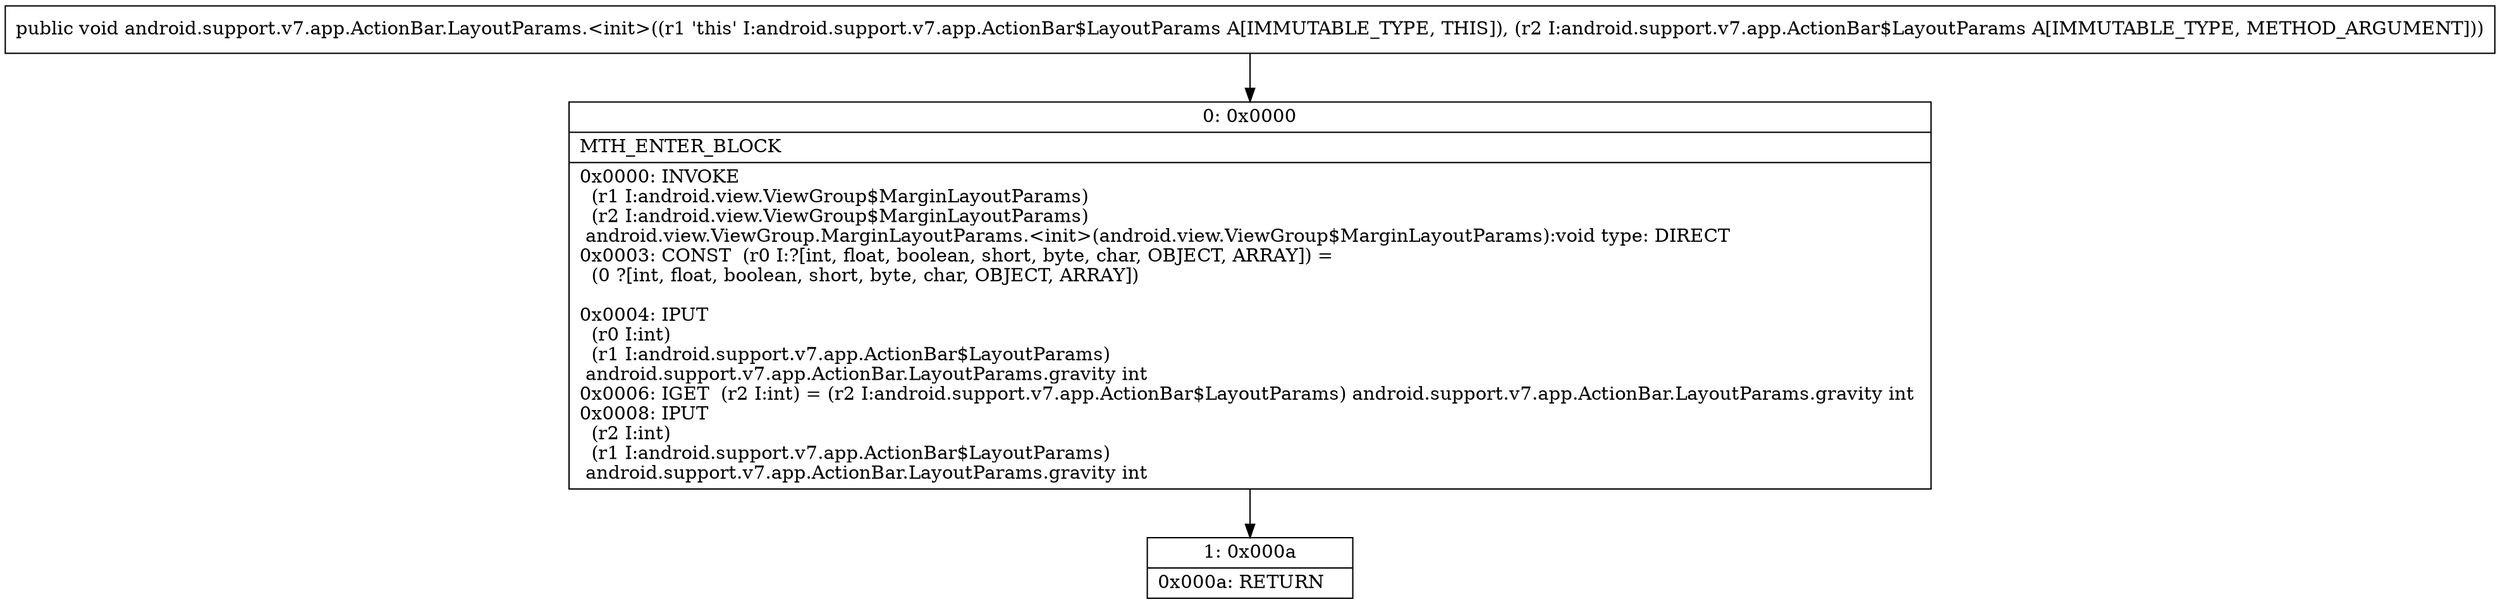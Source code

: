 digraph "CFG forandroid.support.v7.app.ActionBar.LayoutParams.\<init\>(Landroid\/support\/v7\/app\/ActionBar$LayoutParams;)V" {
Node_0 [shape=record,label="{0\:\ 0x0000|MTH_ENTER_BLOCK\l|0x0000: INVOKE  \l  (r1 I:android.view.ViewGroup$MarginLayoutParams)\l  (r2 I:android.view.ViewGroup$MarginLayoutParams)\l android.view.ViewGroup.MarginLayoutParams.\<init\>(android.view.ViewGroup$MarginLayoutParams):void type: DIRECT \l0x0003: CONST  (r0 I:?[int, float, boolean, short, byte, char, OBJECT, ARRAY]) = \l  (0 ?[int, float, boolean, short, byte, char, OBJECT, ARRAY])\l \l0x0004: IPUT  \l  (r0 I:int)\l  (r1 I:android.support.v7.app.ActionBar$LayoutParams)\l android.support.v7.app.ActionBar.LayoutParams.gravity int \l0x0006: IGET  (r2 I:int) = (r2 I:android.support.v7.app.ActionBar$LayoutParams) android.support.v7.app.ActionBar.LayoutParams.gravity int \l0x0008: IPUT  \l  (r2 I:int)\l  (r1 I:android.support.v7.app.ActionBar$LayoutParams)\l android.support.v7.app.ActionBar.LayoutParams.gravity int \l}"];
Node_1 [shape=record,label="{1\:\ 0x000a|0x000a: RETURN   \l}"];
MethodNode[shape=record,label="{public void android.support.v7.app.ActionBar.LayoutParams.\<init\>((r1 'this' I:android.support.v7.app.ActionBar$LayoutParams A[IMMUTABLE_TYPE, THIS]), (r2 I:android.support.v7.app.ActionBar$LayoutParams A[IMMUTABLE_TYPE, METHOD_ARGUMENT])) }"];
MethodNode -> Node_0;
Node_0 -> Node_1;
}

